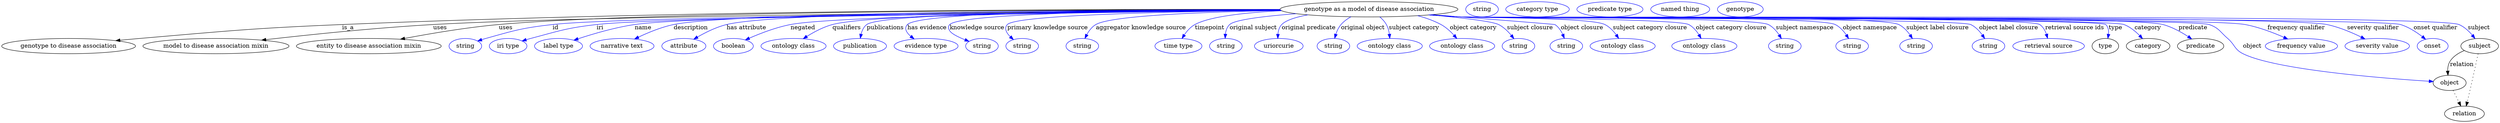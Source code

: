 digraph {
	graph [bb="0,0,5892.1,283"];
	node [label="\N"];
	"genotype as a model of disease association"	[height=0.5,
		label="genotype as a model of disease association",
		pos="3225.9,265",
		width=5.8314];
	"genotype to disease association"	[height=0.5,
		pos="157.94,178",
		width=4.3871];
	"genotype as a model of disease association" -> "genotype to disease association"	[label=is_a,
		lp="816.94,221.5",
		pos="e,269.28,190.84 3016,264.81 2595.7,265.59 1621,263.12 802.94,229 590.17,220.13 537.11,214.12 324.94,196 310.17,194.74 294.68,193.31 \
279.33,191.82"];
	"model to disease association mixin"	[height=0.5,
		pos="505.94,178",
		width=4.7843];
	"genotype as a model of disease association" -> "model to disease association mixin"	[label=uses,
		lp="1034.4,221.5",
		pos="e,613.62,192.09 3017.2,262.87 2544.4,259.94 1402.6,250.8 1017.9,229 882.45,221.32 727.43,205.15 623.8,193.26"];
	"entity to disease association mixin"	[height=0.5,
		pos="866.94,178",
		width=4.7482];
	"genotype as a model of disease association" -> "entity to disease association mixin"	[label=uses,
		lp="1189.4,221.5",
		pos="e,941.38,194.27 3015.9,264.28 2566.9,264.25 1525.5,260.65 1172.9,229 1097.5,222.23 1012.6,207.8 951.37,196.18"];
	id	[color=blue,
		height=0.5,
		label=string,
		pos="1093.9,178",
		width=1.0652];
	"genotype as a model of disease association" -> id	[color=blue,
		label=id,
		lp="1306.9,221.5",
		pos="e,1122.9,189.97 3018,262.43 2554.9,258.61 1466.6,247.75 1299.9,229 1228.6,220.98 1211,215.35 1141.9,196 1138.8,195.13 1135.6,194.16 \
1132.4,193.14",
		style=solid];
	iri	[color=blue,
		height=0.5,
		label="iri type",
		pos="1194.9,178",
		width=1.2277];
	"genotype as a model of disease association" -> iri	[color=blue,
		label=iri,
		lp="1411.9,221.5",
		pos="e,1227.9,190.13 3018.4,262.23 2574.5,258.11 1560.3,246.88 1403.9,229 1333.5,220.95 1316.4,214.18 1247.9,196 1244.6,195.11 1241.1,\
194.12 1237.6,193.1",
		style=solid];
	name	[color=blue,
		height=0.5,
		label="label type",
		pos="1313.9,178",
		width=1.5707];
	"genotype as a model of disease association" -> name	[color=blue,
		label=name,
		lp="1513.9,221.5",
		pos="e,1350.2,191.99 3017.3,262.72 2589.5,259.65 1640.7,250.51 1493.9,229 1447.4,222.18 1395.9,207.07 1360,195.23",
		style=solid];
	description	[color=blue,
		height=0.5,
		label="narrative text",
		pos="1463.9,178",
		width=2.0943];
	"genotype as a model of disease association" -> description	[color=blue,
		label=description,
		lp="1625.4,221.5",
		pos="e,1493.3,194.75 3016.4,263.84 2605.3,262.91 1721.2,257.55 1584.9,229 1556.2,222.98 1525.6,210.3 1502.4,199.22",
		style=solid];
	"has attribute"	[color=blue,
		height=0.5,
		label=attribute,
		pos="1608.9,178",
		width=1.4443];
	"genotype as a model of disease association" -> "has attribute"	[color=blue,
		label="has attribute",
		lp="1756.9,221.5",
		pos="e,1632.3,194.25 3015.8,264.2 2629.2,263.82 1833,259.31 1709.9,229 1685.5,222.98 1660.1,210.39 1640.9,199.35",
		style=solid];
	negated	[color=blue,
		height=0.5,
		label=boolean,
		pos="1725.9,178",
		width=1.2999];
	"genotype as a model of disease association" -> negated	[color=blue,
		label=negated,
		lp="1888.9,221.5",
		pos="e,1753.9,192.55 3017.9,262.45 2663.5,259.25 1970.1,250.34 1859.9,229 1826.1,222.44 1789.5,208.27 1763.1,196.69",
		style=solid];
	qualifiers	[color=blue,
		height=0.5,
		label="ontology class",
		pos="1866.9,178",
		width=2.1304];
	"genotype as a model of disease association" -> qualifiers	[color=blue,
		label=qualifiers,
		lp="1992.4,221.5",
		pos="e,1889.8,195.43 3016.4,263.54 2682.7,262.02 2057.8,255.59 1958.9,229 1937.4,223.21 1915.4,211.5 1898.3,200.86",
		style=solid];
	publications	[color=blue,
		height=0.5,
		label=publication,
		pos="2023.9,178",
		width=1.7332];
	"genotype as a model of disease association" -> publications	[color=blue,
		label=publications,
		lp="2083.9,221.5",
		pos="e,2024.6,196.25 3016,264.04 2685.7,263.22 2078.2,257.78 2039.9,229 2032.7,223.56 2028.7,214.83 2026.5,206.18",
		style=solid];
	"has evidence"	[color=blue,
		height=0.5,
		label="evidence type",
		pos="2179.9,178",
		width=2.0943];
	"genotype as a model of disease association" -> "has evidence"	[color=blue,
		label="has evidence",
		lp="2182.4,221.5",
		pos="e,2151.8,194.88 3015.7,264.67 2707.5,264.61 2166,260.04 2135.9,229 2127.3,220.11 2133.6,209.91 2143.8,201.06",
		style=solid];
	"knowledge source"	[color=blue,
		height=0.5,
		label=string,
		pos="2311.9,178",
		width=1.0652];
	"genotype as a model of disease association" -> "knowledge source"	[color=blue,
		label="knowledge source",
		lp="2300.4,221.5",
		pos="e,2281.4,189.23 3016.3,263.91 2733.7,262.74 2262.6,256.62 2235.9,229 2231.3,224.2 2232.3,219.61 2235.9,214 2240.4,207 2256.1,199.25 \
2272.1,192.84",
		style=solid];
	"primary knowledge source"	[color=blue,
		height=0.5,
		label=string,
		pos="2406.9,178",
		width=1.0652];
	"genotype as a model of disease association" -> "primary knowledge source"	[color=blue,
		label="primary knowledge source",
		lp="2466.9,221.5",
		pos="e,2386.4,193.24 3017.8,262.61 2772.2,259.91 2394,252.02 2371.9,229 2363.6,220.29 2369.6,209.43 2378.8,200.05",
		style=solid];
	"aggregator knowledge source"	[color=blue,
		height=0.5,
		label=string,
		pos="2548.9,178",
		width=1.0652];
	"genotype as a model of disease association" -> "aggregator knowledge source"	[color=blue,
		label="aggregator knowledge source",
		lp="2687.4,221.5",
		pos="e,2555,196.02 3018.5,262.12 2844.4,259.01 2618.3,250.76 2580.9,229 2571.7,223.61 2564.7,214.35 2559.6,205.26",
		style=solid];
	timepoint	[color=blue,
		height=0.5,
		label="time type",
		pos="2775.9,178",
		width=1.5346];
	"genotype as a model of disease association" -> timepoint	[color=blue,
		label=timepoint,
		lp="2849.9,221.5",
		pos="e,2784.4,195.97 3019.7,261.58 2936.1,257.5 2850.8,248.43 2814.9,229 2804.7,223.43 2796.2,213.89 2789.8,204.63",
		style=solid];
	"original subject"	[color=blue,
		height=0.5,
		label=string,
		pos="2887.9,178",
		width=1.0652];
	"genotype as a model of disease association" -> "original subject"	[color=blue,
		label="original subject",
		lp="2952.9,221.5",
		pos="e,2886.2,196.27 3054.4,254.62 2981.1,248.99 2909.4,240.62 2896.9,229 2890.8,223.25 2887.9,214.83 2886.8,206.52",
		style=solid];
	"original predicate"	[color=blue,
		height=0.5,
		label=uriorcurie,
		pos="3012.9,178",
		width=1.5887];
	"genotype as a model of disease association" -> "original predicate"	[color=blue,
		label="original predicate",
		lp="3083.4,221.5",
		pos="e,3010.6,196.02 3082,251.88 3054,246.73 3030,239.41 3019.9,229 3014.1,222.99 3011.6,214.49 3010.9,206.2",
		style=solid];
	"original object"	[color=blue,
		height=0.5,
		label=string,
		pos="3141.9,178",
		width=1.0652];
	"genotype as a model of disease association" -> "original object"	[color=blue,
		label="original object",
		lp="3211.4,221.5",
		pos="e,3144.9,196.35 3183.2,247.27 3174.6,242.4 3166.3,236.35 3159.9,229 3154.3,222.53 3150.4,214.18 3147.7,206.16",
		style=solid];
	"subject category"	[color=blue,
		height=0.5,
		label="ontology class",
		pos="3274.9,178",
		width=2.1304];
	"genotype as a model of disease association" -> "subject category"	[color=blue,
		label="subject category",
		lp="3332.4,221.5",
		pos="e,3275.1,196.17 3251.4,247.12 3257.4,241.98 3263.1,235.86 3266.9,229 3270.8,222.15 3272.9,213.99 3274.1,206.26",
		style=solid];
	"object category"	[color=blue,
		height=0.5,
		label="ontology class",
		pos="3445.9,178",
		width=2.1304];
	"genotype as a model of disease association" -> "object category"	[color=blue,
		label="object category",
		lp="3472.4,221.5",
		pos="e,3433.4,195.95 3340.7,249.91 3359.8,244.91 3379,238.15 3395.9,229 3407.6,222.72 3418.3,212.86 3426.8,203.55",
		style=solid];
	"subject closure"	[color=blue,
		height=0.5,
		label=string,
		pos="3578.9,178",
		width=1.0652];
	"genotype as a model of disease association" -> "subject closure"	[color=blue,
		label="subject closure",
		lp="3606.4,221.5",
		pos="e,3568.3,195.4 3370.9,251.93 3442.5,245.15 3516.9,236.55 3531.9,229 3543.6,223.13 3553.9,213.1 3561.9,203.55",
		style=solid];
	"object closure"	[color=blue,
		height=0.5,
		label=string,
		pos="3691.9,178",
		width=1.0652];
	"genotype as a model of disease association" -> "object closure"	[color=blue,
		label="object closure",
		lp="3728.9,221.5",
		pos="e,3687.3,196.34 3375.1,252.31 3502.1,242.33 3664.2,229.51 3664.9,229 3673.3,223.54 3679.3,214.57 3683.5,205.72",
		style=solid];
	"subject category closure"	[color=blue,
		height=0.5,
		label="ontology class",
		pos="3824.9,178",
		width=2.1304];
	"genotype as a model of disease association" -> "subject category closure"	[color=blue,
		label="subject category closure",
		lp="3889.4,221.5",
		pos="e,3815.6,196.13 3372.9,252.1 3396.9,250.29 3421.6,248.53 3444.9,247 3482.5,244.54 3749.3,245.79 3782.9,229 3793.8,223.58 3802.9,\
213.93 3809.9,204.55",
		style=solid];
	"object category closure"	[color=blue,
		height=0.5,
		label="ontology class",
		pos="4017.9,178",
		width=2.1304];
	"genotype as a model of disease association" -> "object category closure"	[color=blue,
		label="object category closure",
		lp="4081.4,221.5",
		pos="e,4010.3,196.16 3370.2,251.9 3395.1,250.07 3420.8,248.34 3444.9,247 3474.7,245.35 3954.6,242.85 3980.9,229 3991.1,223.67 3999.2,\
214.17 4005.2,204.87",
		style=solid];
	"subject namespace"	[color=blue,
		height=0.5,
		label=string,
		pos="4207.9,178",
		width=1.0652];
	"genotype as a model of disease association" -> "subject namespace"	[color=blue,
		label="subject namespace",
		lp="4254.9,221.5",
		pos="e,4199.9,195.73 3369,251.81 3394.3,249.96 3420.4,248.26 3444.9,247 3485.1,244.94 4133,247.1 4168.9,229 4179.6,223.62 4188.3,213.79 \
4194.7,204.26",
		style=solid];
	"object namespace"	[color=blue,
		height=0.5,
		label=string,
		pos="4366.9,178",
		width=1.0652];
	"genotype as a model of disease association" -> "object namespace"	[color=blue,
		label="object namespace",
		lp="4408.9,221.5",
		pos="e,4358.6,195.76 3368.4,251.76 3393.9,249.91 3420.2,248.21 3444.9,247 3493.9,244.6 4283,250.68 4326.9,229 4337.8,223.65 4346.6,213.83 \
4353.2,204.3",
		style=solid];
	"subject label closure"	[color=blue,
		height=0.5,
		label=string,
		pos="4517.9,178",
		width=1.0652];
	"genotype as a model of disease association" -> "subject label closure"	[color=blue,
		label="subject label closure",
		lp="4568.9,221.5",
		pos="e,4509.3,195.78 3368.1,251.72 3393.7,249.86 3420.1,248.18 3444.9,247 3502.2,244.28 4425.3,253.98 4476.9,229 4487.9,223.68 4497,213.87 \
4503.7,204.33",
		style=solid];
	"object label closure"	[color=blue,
		height=0.5,
		label=string,
		pos="4688.9,178",
		width=1.0652];
	"genotype as a model of disease association" -> "object label closure"	[color=blue,
		label="object label closure",
		lp="4736.4,221.5",
		pos="e,4680,195.8 3367.5,251.71 3393.3,249.84 3419.9,248.16 3444.9,247 3478.3,245.46 4616.8,243.33 4646.9,229 4658.1,223.71 4667.3,213.9 \
4674.3,204.35",
		style=solid];
	"retrieval source ids"	[color=blue,
		height=0.5,
		label="retrieval source",
		pos="4830.9,178",
		width=2.347];
	"genotype as a model of disease association" -> "retrieval source ids"	[color=blue,
		label="retrieval source ids",
		lp="4892.4,221.5",
		pos="e,4828.5,196.45 3367.5,251.67 3393.3,249.81 3419.9,248.14 3444.9,247 3482.8,245.28 4778.5,250.2 4809.9,229 4817.8,223.72 4822.7,\
214.91 4825.8,206.14",
		style=solid];
	type	[height=0.5,
		pos="4964.9,178",
		width=0.86659];
	"genotype as a model of disease association" -> type	[color=blue,
		label=type,
		lp="4988.9,221.5",
		pos="e,4970.9,196.12 3367.2,251.66 3393.1,249.8 3419.8,248.12 3444.9,247 3466,246.06 4951.1,244.03 4965.9,229 4971.8,223.03 4973.1,214.44 \
4972.5,206.05",
		style=solid];
	category	[height=0.5,
		pos="5065.9,178",
		width=1.4263];
	"genotype as a model of disease association" -> category	[color=blue,
		label=category,
		lp="5065.4,221.5",
		pos="e,5052.9,195.44 3367.2,251.66 3393.1,249.79 3419.8,248.12 3444.9,247 3488.3,245.07 4968.4,244.54 5008.9,229 5023,223.6 5036,212.99 \
5045.9,202.93",
		style=solid];
	predicate	[height=0.5,
		pos="5189.9,178",
		width=1.5165];
	"genotype as a model of disease association" -> predicate	[color=blue,
		label=predicate,
		lp="5171.9,221.5",
		pos="e,5169,194.81 3367.2,251.64 3393.1,249.78 3419.8,248.11 3444.9,247 3536.9,242.94 5012.1,252.77 5100.9,229 5122.2,223.32 5143.7,211.41 \
5160.3,200.63",
		style=solid];
	object	[height=0.5,
		pos="5776.9,91",
		width=1.0832];
	"genotype as a model of disease association" -> object	[color=blue,
		label=object,
		lp="5311.9,178",
		pos="e,5738.2,94.237 3366.9,251.65 3392.9,249.78 3419.7,248.11 3444.9,247 3493.9,244.85 5163.5,244.74 5209.9,229 5233.1,221.15 5235.5,\
212.02 5253.9,196 5271,181.17 5269.7,170.09 5289.9,160 5366.3,121.97 5620.2,101.88 5727.9,94.891",
		style=solid];
	"frequency qualifier"	[color=blue,
		height=0.5,
		label="frequency value",
		pos="5427.9,178",
		width=2.3651];
	"genotype as a model of disease association" -> "frequency qualifier"	[color=blue,
		label="frequency qualifier",
		lp="5415.9,221.5",
		pos="e,5395.8,194.73 3366.9,251.64 3392.9,249.77 3419.7,248.1 3444.9,247 3547.6,242.52 5193.9,247.87 5294.9,229 5326.7,223.08 5360.7,\
210.15 5386.4,198.93",
		style=solid];
	"severity qualifier"	[color=blue,
		height=0.5,
		label="severity value",
		pos="5606.9,178",
		width=2.1123];
	"genotype as a model of disease association" -> "severity qualifier"	[color=blue,
		label="severity qualifier",
		lp="5596.9,221.5",
		pos="e,5578.1,194.86 3366.9,251.62 3392.9,249.75 3419.7,248.09 3444.9,247 3558.3,242.1 5376.8,251.92 5487.9,229 5516.3,223.15 5546.3,\
210.47 5569.1,199.35",
		style=solid];
	"onset qualifier"	[color=blue,
		height=0.5,
		label=onset,
		pos="5736.9,178",
		width=1.011];
	"genotype as a model of disease association" -> "onset qualifier"	[color=blue,
		label="onset qualifier",
		lp="5744.4,221.5",
		pos="e,5720.3,194.31 3366.6,251.63 3392.6,249.75 3419.6,248.08 3444.9,247 3506.5,244.37 5603.1,247.09 5661.9,229 5680.4,223.33 5698.5,\
211.51 5712.3,200.79",
		style=solid];
	subject	[height=0.5,
		pos="5847.9,178",
		width=1.2277];
	"genotype as a model of disease association" -> subject	[color=blue,
		label=subject,
		lp="5846.9,221.5",
		pos="e,5837.2,195.89 3366.6,251.62 3392.6,249.74 3419.6,248.08 3444.9,247 3510.3,244.22 5739.9,254.88 5799.9,229 5812.2,223.72 5822.8,\
213.63 5831,203.88",
		style=solid];
	association_type	[color=blue,
		height=0.5,
		label=string,
		pos="3491.9,265",
		width=1.0652];
	association_category	[color=blue,
		height=0.5,
		label="category type",
		pos="3622.9,265",
		width=2.0762];
	"genotype to disease association_predicate"	[color=blue,
		height=0.5,
		label="predicate type",
		pos="3793.9,265",
		width=2.1665];
	relation	[height=0.5,
		pos="5811.9,18",
		width=1.2999];
	object -> relation	[pos="e,5803.5,36.198 5785.2,73.174 5789.3,64.896 5794.3,54.723 5798.9,45.438",
		style=dotted];
	"genotype to disease association_object"	[color=blue,
		height=0.5,
		label="named thing",
		pos="3959.9,265",
		width=1.9318];
	subject -> object	[label=relation,
		lp="5805.9,134.5",
		pos="e,5773.1,109.01 5811.6,167.42 5798.7,162.12 5785.6,154.06 5777.9,142 5773.7,135.26 5772.3,126.93 5772.4,119.01"];
	subject -> relation	[pos="e,5816.1,36.005 5844.3,160.05 5839.8,139.44 5832,103.63 5824.9,73 5822.9,64.183 5820.6,54.574 5818.5,45.938",
		style=dotted];
	"genotype as a model of disease association_subject"	[color=blue,
		height=0.5,
		label=genotype,
		pos="4100.9,265",
		width=1.4985];
}
